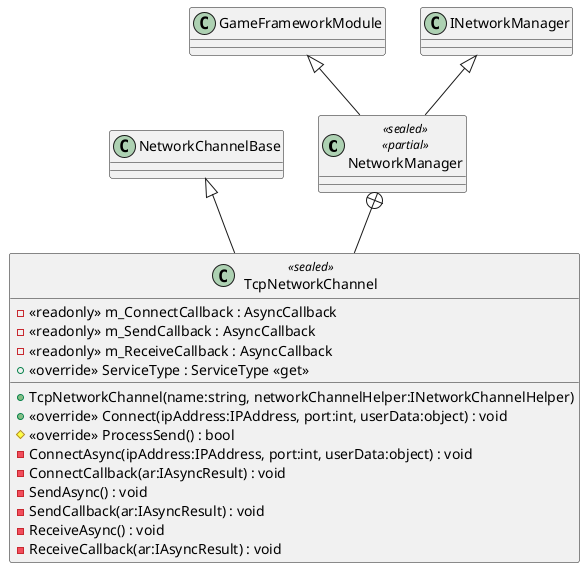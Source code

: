 @startuml
class NetworkManager <<sealed>> <<partial>> {
}
class TcpNetworkChannel <<sealed>> {
    - <<readonly>> m_ConnectCallback : AsyncCallback
    - <<readonly>> m_SendCallback : AsyncCallback
    - <<readonly>> m_ReceiveCallback : AsyncCallback
    + TcpNetworkChannel(name:string, networkChannelHelper:INetworkChannelHelper)
    + <<override>> ServiceType : ServiceType <<get>>
    + <<override>> Connect(ipAddress:IPAddress, port:int, userData:object) : void
    # <<override>> ProcessSend() : bool
    - ConnectAsync(ipAddress:IPAddress, port:int, userData:object) : void
    - ConnectCallback(ar:IAsyncResult) : void
    - SendAsync() : void
    - SendCallback(ar:IAsyncResult) : void
    - ReceiveAsync() : void
    - ReceiveCallback(ar:IAsyncResult) : void
}
GameFrameworkModule <|-- NetworkManager
INetworkManager <|-- NetworkManager
NetworkManager +-- TcpNetworkChannel
NetworkChannelBase <|-- TcpNetworkChannel
@enduml

